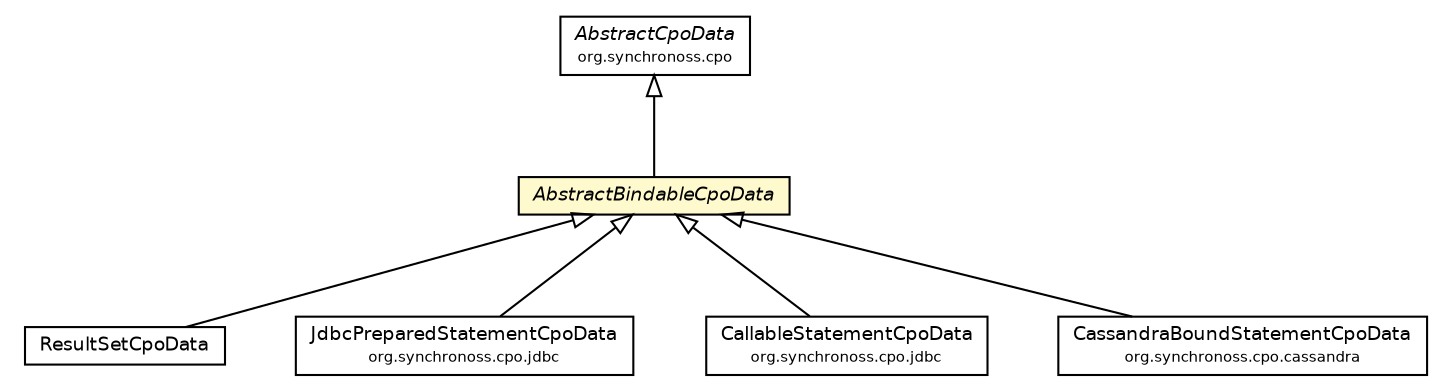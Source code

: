 #!/usr/local/bin/dot
#
# Class diagram 
# Generated by UmlGraph version 4.6 (http://www.spinellis.gr/sw/umlgraph)
#

digraph G {
	edge [fontname="Helvetica",fontsize=10,labelfontname="Helvetica",labelfontsize=10];
	node [fontname="Helvetica",fontsize=10,shape=plaintext];
	// org.synchronoss.cpo.AbstractCpoData
	c18938 [label=<<table border="0" cellborder="1" cellspacing="0" cellpadding="2" port="p" href="../AbstractCpoData.html">
		<tr><td><table border="0" cellspacing="0" cellpadding="1">
			<tr><td><font face="Helvetica-Oblique"> AbstractCpoData </font></td></tr>
			<tr><td><font point-size="7.0"> org.synchronoss.cpo </font></td></tr>
		</table></td></tr>
		</table>>, fontname="Helvetica", fontcolor="black", fontsize=9.0];
	// org.synchronoss.cpo.meta.ResultSetCpoData
	c18951 [label=<<table border="0" cellborder="1" cellspacing="0" cellpadding="2" port="p" href="./ResultSetCpoData.html">
		<tr><td><table border="0" cellspacing="0" cellpadding="1">
			<tr><td> ResultSetCpoData </td></tr>
		</table></td></tr>
		</table>>, fontname="Helvetica", fontcolor="black", fontsize=9.0];
	// org.synchronoss.cpo.meta.AbstractBindableCpoData
	c18960 [label=<<table border="0" cellborder="1" cellspacing="0" cellpadding="2" port="p" bgcolor="lemonChiffon" href="./AbstractBindableCpoData.html">
		<tr><td><table border="0" cellspacing="0" cellpadding="1">
			<tr><td><font face="Helvetica-Oblique"> AbstractBindableCpoData </font></td></tr>
		</table></td></tr>
		</table>>, fontname="Helvetica", fontcolor="black", fontsize=9.0];
	// org.synchronoss.cpo.jdbc.JdbcPreparedStatementCpoData
	c19031 [label=<<table border="0" cellborder="1" cellspacing="0" cellpadding="2" port="p" href="../jdbc/JdbcPreparedStatementCpoData.html">
		<tr><td><table border="0" cellspacing="0" cellpadding="1">
			<tr><td> JdbcPreparedStatementCpoData </td></tr>
			<tr><td><font point-size="7.0"> org.synchronoss.cpo.jdbc </font></td></tr>
		</table></td></tr>
		</table>>, fontname="Helvetica", fontcolor="black", fontsize=9.0];
	// org.synchronoss.cpo.jdbc.CallableStatementCpoData
	c19040 [label=<<table border="0" cellborder="1" cellspacing="0" cellpadding="2" port="p" href="../jdbc/CallableStatementCpoData.html">
		<tr><td><table border="0" cellspacing="0" cellpadding="1">
			<tr><td> CallableStatementCpoData </td></tr>
			<tr><td><font point-size="7.0"> org.synchronoss.cpo.jdbc </font></td></tr>
		</table></td></tr>
		</table>>, fontname="Helvetica", fontcolor="black", fontsize=9.0];
	// org.synchronoss.cpo.cassandra.CassandraBoundStatementCpoData
	c19083 [label=<<table border="0" cellborder="1" cellspacing="0" cellpadding="2" port="p" href="../cassandra/CassandraBoundStatementCpoData.html">
		<tr><td><table border="0" cellspacing="0" cellpadding="1">
			<tr><td> CassandraBoundStatementCpoData </td></tr>
			<tr><td><font point-size="7.0"> org.synchronoss.cpo.cassandra </font></td></tr>
		</table></td></tr>
		</table>>, fontname="Helvetica", fontcolor="black", fontsize=9.0];
	//org.synchronoss.cpo.meta.ResultSetCpoData extends org.synchronoss.cpo.meta.AbstractBindableCpoData
	c18960:p -> c18951:p [dir=back,arrowtail=empty];
	//org.synchronoss.cpo.meta.AbstractBindableCpoData extends org.synchronoss.cpo.AbstractCpoData
	c18938:p -> c18960:p [dir=back,arrowtail=empty];
	//org.synchronoss.cpo.jdbc.JdbcPreparedStatementCpoData extends org.synchronoss.cpo.meta.AbstractBindableCpoData
	c18960:p -> c19031:p [dir=back,arrowtail=empty];
	//org.synchronoss.cpo.jdbc.CallableStatementCpoData extends org.synchronoss.cpo.meta.AbstractBindableCpoData
	c18960:p -> c19040:p [dir=back,arrowtail=empty];
	//org.synchronoss.cpo.cassandra.CassandraBoundStatementCpoData extends org.synchronoss.cpo.meta.AbstractBindableCpoData
	c18960:p -> c19083:p [dir=back,arrowtail=empty];
}

